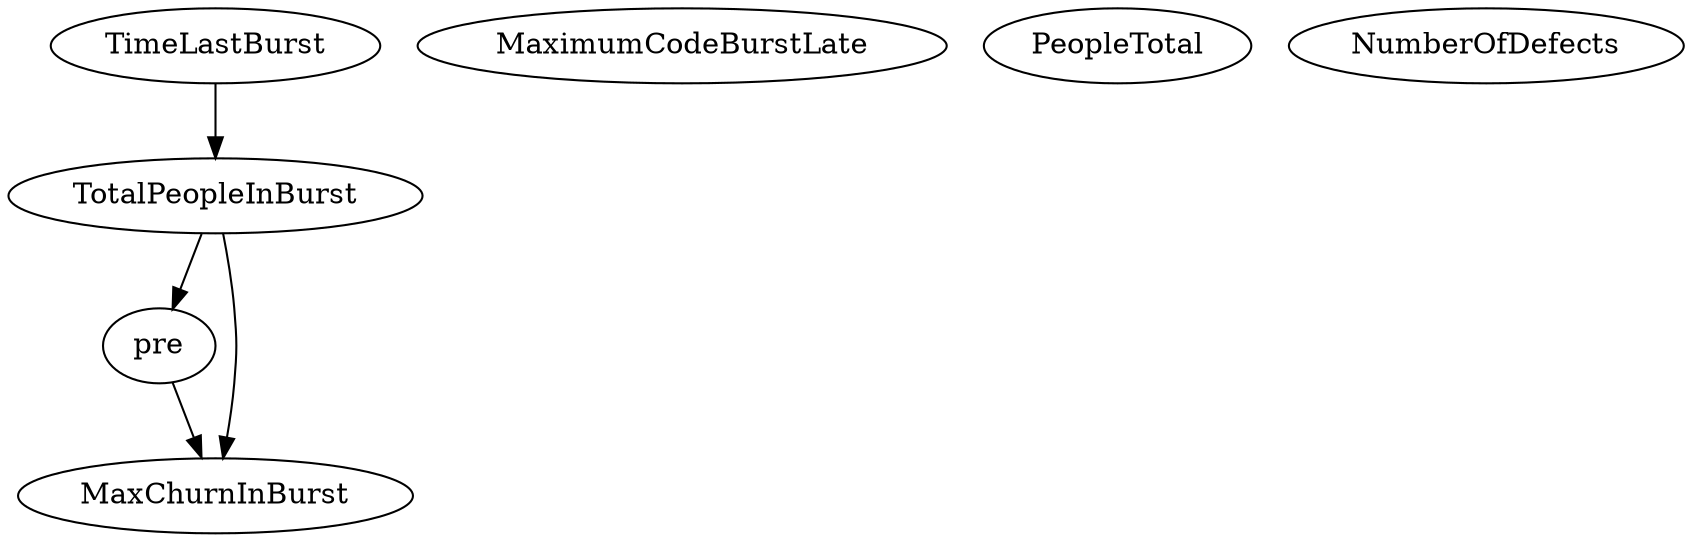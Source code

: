digraph {
   TimeLastBurst;
   MaximumCodeBurstLate;
   PeopleTotal;
   NumberOfDefects;
   TotalPeopleInBurst;
   pre;
   MaxChurnInBurst;
   TimeLastBurst -> TotalPeopleInBurst;
   TotalPeopleInBurst -> pre;
   TotalPeopleInBurst -> MaxChurnInBurst;
   pre -> MaxChurnInBurst;
}
